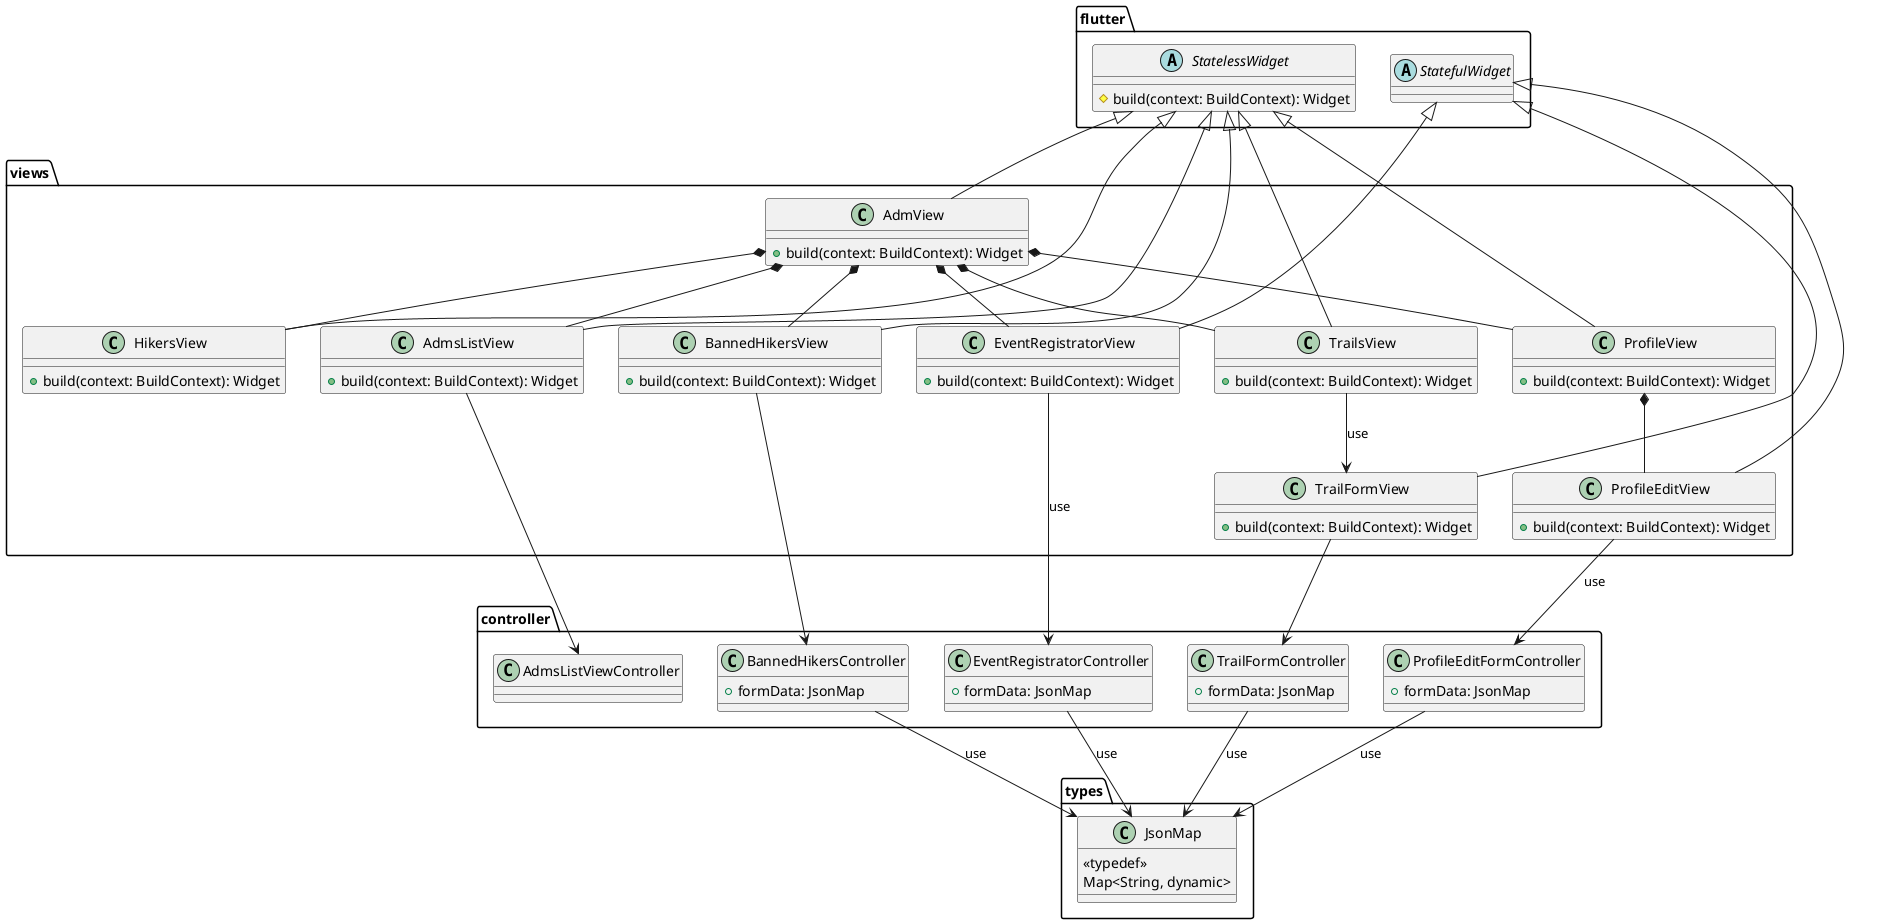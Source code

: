 @startuml pe_na_pedra_class_diagram_8
package types {
  class JsonMap {
    <<typedef>>
    Map<String, dynamic>
  }
}

package flutter {
  abstract class StatelessWidget {
  # build(context: BuildContext): Widget
  }

  abstract class StatefulWidget
}

package controller {
  class TrailFormController {
    + formData: JsonMap
  }

  class ProfileEditFormController {
    + formData: JsonMap
  }

  class BannedHikersController {
    + formData: JsonMap
  }

  class EventRegistratorController {
    + formData: JsonMap
  }

  class AdmsListViewController
}

package views {
  class AdmView {
    + build(context: BuildContext): Widget
  }

  class AdmsListView {
    + build(context: BuildContext): Widget
  }

  class EventRegistratorView {
    + build(context: BuildContext): Widget
  }

  class TrailsView {
    + build(context: BuildContext): Widget
  }

  class TrailFormView {
    + build(context: BuildContext): Widget
  }

  class ProfileView {
    + build(context: BuildContext): Widget
  }

  class ProfileEditView {
    + build(context: BuildContext): Widget
  }

  class BannedHikersView {
    + build(context: BuildContext): Widget
  }

  class HikersView {
    + build(context: BuildContext): Widget
  }
}

StatelessWidget <|-- AdmView
StatelessWidget <|-- ProfileView
StatefulWidget <|-- ProfileEditView
StatelessWidget <|-- AdmsListView
StatefulWidget <|-- EventRegistratorView
StatelessWidget <|-- TrailsView
StatelessWidget <|-- BannedHikersView
StatelessWidget <|-- HikersView

AdmView *-- ProfileView
ProfileView *-- ProfileEditView
AdmView *-- TrailsView
AdmView *-- BannedHikersView
AdmView *-- HikersView
AdmView *-- EventRegistratorView
AdmView *-- AdmsListView

TrailsView --> TrailFormView : use
ProfileEditView --> ProfileEditFormController : use

AdmsListView --> AdmsListViewController

TrailFormController --> JsonMap : use
ProfileEditFormController --> JsonMap : use

BannedHikersController --> JsonMap : use
EventRegistratorController --> JsonMap : use

BannedHikersView --> BannedHikersController

TrailFormView --> TrailFormController

StatefulWidget <|-- TrailFormView

EventRegistratorView --> EventRegistratorController : use
@enduml
